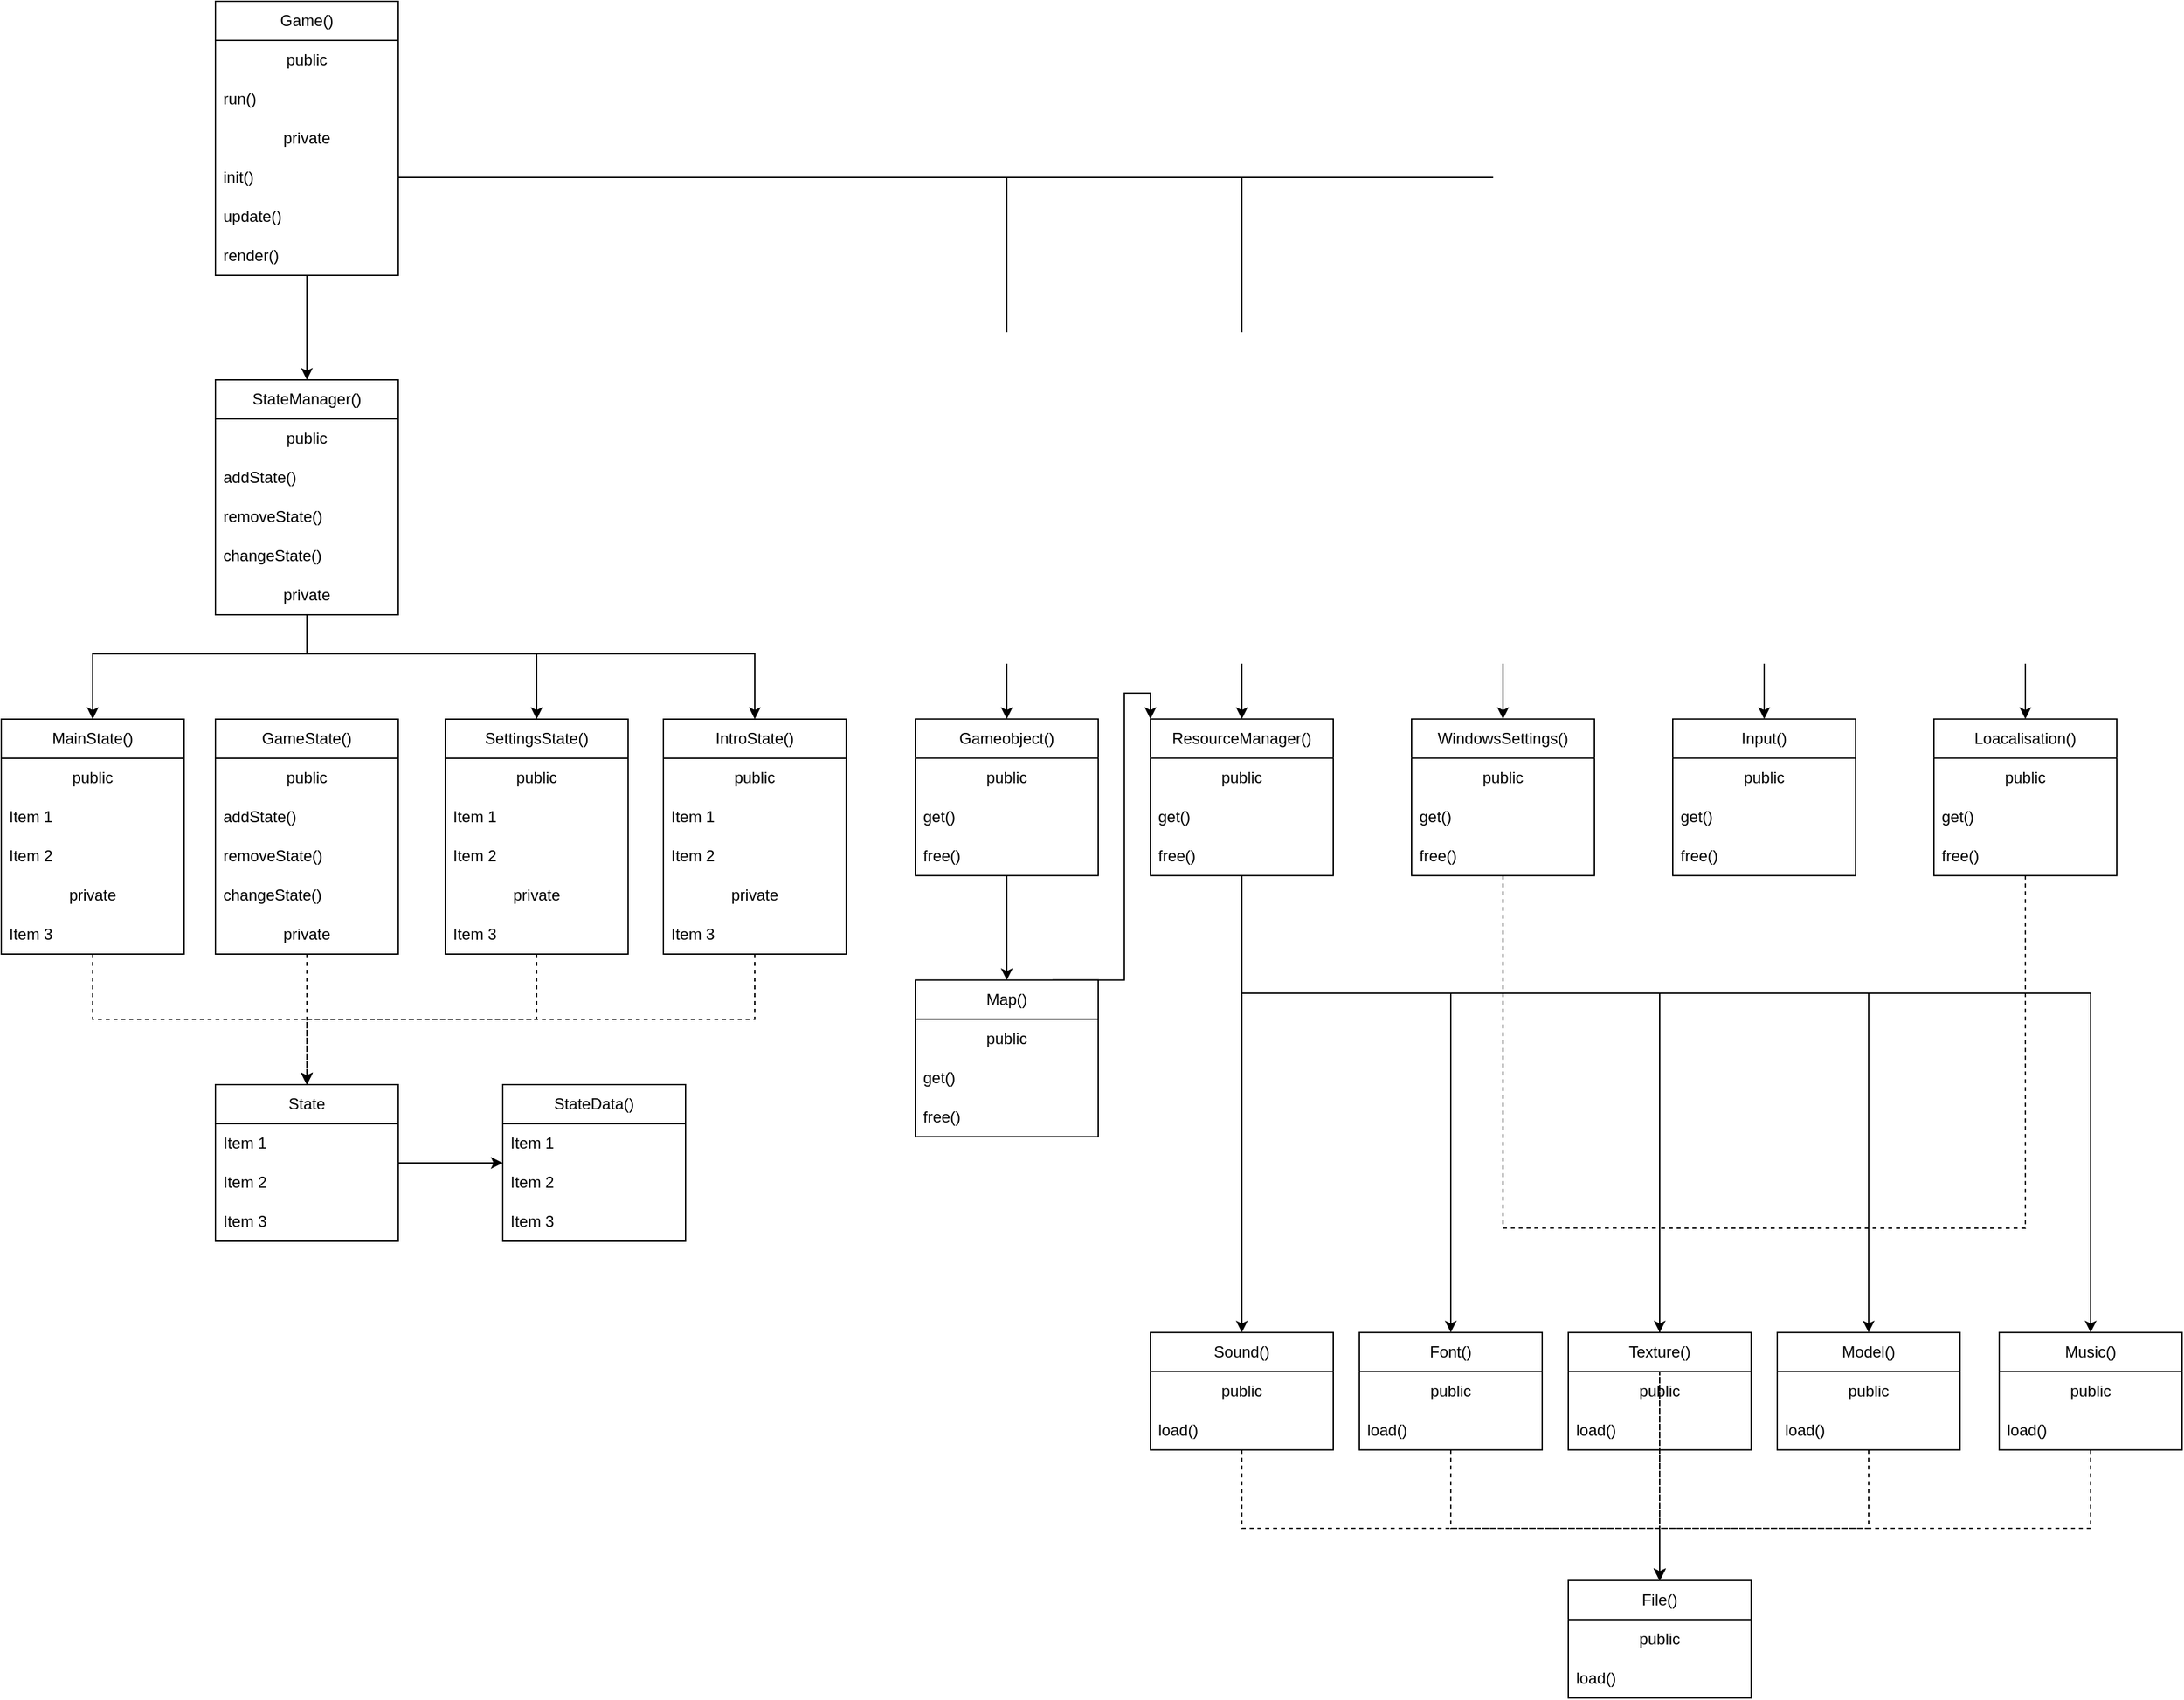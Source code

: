 <mxfile version="21.5.2" type="github">
  <diagram name="Страница 1" id="eQG78R5WdQIjexpzh70h">
    <mxGraphModel dx="1628" dy="859" grid="1" gridSize="10" guides="1" tooltips="1" connect="1" arrows="1" fold="1" page="1" pageScale="1" pageWidth="5000" pageHeight="5000" background="none" math="0" shadow="0">
      <root>
        <mxCell id="0" />
        <mxCell id="1" parent="0" />
        <mxCell id="CHiHUjRZ3rENDzoaXZ8h-26" value="" style="edgeStyle=orthogonalEdgeStyle;rounded=0;orthogonalLoop=1;jettySize=auto;html=1;" edge="1" parent="1" source="CHiHUjRZ3rENDzoaXZ8h-2" target="CHiHUjRZ3rENDzoaXZ8h-19">
          <mxGeometry relative="1" as="geometry" />
        </mxCell>
        <mxCell id="CHiHUjRZ3rENDzoaXZ8h-2" value="Game()" style="swimlane;fontStyle=0;childLayout=stackLayout;horizontal=1;startSize=30;horizontalStack=0;resizeParent=1;resizeParentMax=0;resizeLast=0;collapsible=1;marginBottom=0;whiteSpace=wrap;html=1;" vertex="1" parent="1">
          <mxGeometry x="344" y="20" width="140" height="210" as="geometry">
            <mxRectangle x="344" y="20" width="70" height="30" as="alternateBounds" />
          </mxGeometry>
        </mxCell>
        <mxCell id="CHiHUjRZ3rENDzoaXZ8h-3" value="public" style="text;align=center;verticalAlign=middle;spacingLeft=4;spacingRight=4;overflow=hidden;points=[[0,0.5],[1,0.5]];portConstraint=eastwest;rotatable=0;whiteSpace=wrap;html=1;" vertex="1" parent="CHiHUjRZ3rENDzoaXZ8h-2">
          <mxGeometry y="30" width="140" height="30" as="geometry" />
        </mxCell>
        <mxCell id="CHiHUjRZ3rENDzoaXZ8h-5" value="run()" style="text;strokeColor=none;fillColor=none;align=left;verticalAlign=middle;spacingLeft=4;spacingRight=4;overflow=hidden;points=[[0,0.5],[1,0.5]];portConstraint=eastwest;rotatable=0;whiteSpace=wrap;html=1;" vertex="1" parent="CHiHUjRZ3rENDzoaXZ8h-2">
          <mxGeometry y="60" width="140" height="30" as="geometry" />
        </mxCell>
        <mxCell id="CHiHUjRZ3rENDzoaXZ8h-4" value="private" style="text;align=center;verticalAlign=middle;spacingLeft=4;spacingRight=4;overflow=hidden;points=[[0,0.5],[1,0.5]];portConstraint=eastwest;rotatable=0;whiteSpace=wrap;html=1;" vertex="1" parent="CHiHUjRZ3rENDzoaXZ8h-2">
          <mxGeometry y="90" width="140" height="30" as="geometry" />
        </mxCell>
        <mxCell id="CHiHUjRZ3rENDzoaXZ8h-9" value="init()" style="text;strokeColor=none;fillColor=none;align=left;verticalAlign=middle;spacingLeft=4;spacingRight=4;overflow=hidden;points=[[0,0.5],[1,0.5]];portConstraint=eastwest;rotatable=0;whiteSpace=wrap;html=1;" vertex="1" parent="CHiHUjRZ3rENDzoaXZ8h-2">
          <mxGeometry y="120" width="140" height="30" as="geometry" />
        </mxCell>
        <mxCell id="CHiHUjRZ3rENDzoaXZ8h-7" value="update()" style="text;strokeColor=none;fillColor=none;align=left;verticalAlign=middle;spacingLeft=4;spacingRight=4;overflow=hidden;points=[[0,0.5],[1,0.5]];portConstraint=eastwest;rotatable=0;whiteSpace=wrap;html=1;" vertex="1" parent="CHiHUjRZ3rENDzoaXZ8h-2">
          <mxGeometry y="150" width="140" height="30" as="geometry" />
        </mxCell>
        <mxCell id="CHiHUjRZ3rENDzoaXZ8h-8" value="render()" style="text;strokeColor=none;fillColor=none;align=left;verticalAlign=middle;spacingLeft=4;spacingRight=4;overflow=hidden;points=[[0,0.5],[1,0.5]];portConstraint=eastwest;rotatable=0;whiteSpace=wrap;html=1;" vertex="1" parent="CHiHUjRZ3rENDzoaXZ8h-2">
          <mxGeometry y="180" width="140" height="30" as="geometry" />
        </mxCell>
        <mxCell id="CHiHUjRZ3rENDzoaXZ8h-35" value="" style="edgeStyle=orthogonalEdgeStyle;rounded=0;orthogonalLoop=1;jettySize=auto;html=1;entryX=0.5;entryY=0;entryDx=0;entryDy=0;" edge="1" parent="1" source="CHiHUjRZ3rENDzoaXZ8h-19" target="CHiHUjRZ3rENDzoaXZ8h-51">
          <mxGeometry relative="1" as="geometry">
            <Array as="points">
              <mxPoint x="414" y="520" />
              <mxPoint x="757" y="520" />
            </Array>
          </mxGeometry>
        </mxCell>
        <mxCell id="CHiHUjRZ3rENDzoaXZ8h-36" value="" style="edgeStyle=orthogonalEdgeStyle;rounded=0;orthogonalLoop=1;jettySize=auto;html=1;entryX=0.5;entryY=0;entryDx=0;entryDy=0;" edge="1" parent="1" source="CHiHUjRZ3rENDzoaXZ8h-19" target="CHiHUjRZ3rENDzoaXZ8h-37">
          <mxGeometry relative="1" as="geometry">
            <Array as="points">
              <mxPoint x="414" y="520" />
              <mxPoint x="250" y="520" />
            </Array>
          </mxGeometry>
        </mxCell>
        <mxCell id="CHiHUjRZ3rENDzoaXZ8h-46" value="" style="edgeStyle=orthogonalEdgeStyle;rounded=0;orthogonalLoop=1;jettySize=auto;html=1;" edge="1" parent="1" source="CHiHUjRZ3rENDzoaXZ8h-19" target="CHiHUjRZ3rENDzoaXZ8h-41">
          <mxGeometry relative="1" as="geometry">
            <Array as="points">
              <mxPoint x="414" y="520" />
              <mxPoint x="590" y="520" />
            </Array>
          </mxGeometry>
        </mxCell>
        <mxCell id="CHiHUjRZ3rENDzoaXZ8h-19" value="StateManager()" style="swimlane;fontStyle=0;childLayout=stackLayout;horizontal=1;startSize=30;horizontalStack=0;resizeParent=1;resizeParentMax=0;resizeLast=0;collapsible=1;marginBottom=0;whiteSpace=wrap;html=1;" vertex="1" parent="1">
          <mxGeometry x="344" y="310" width="140" height="180" as="geometry">
            <mxRectangle x="344" y="310" width="70" height="30" as="alternateBounds" />
          </mxGeometry>
        </mxCell>
        <mxCell id="CHiHUjRZ3rENDzoaXZ8h-20" value="public" style="text;align=center;verticalAlign=middle;spacingLeft=4;spacingRight=4;overflow=hidden;points=[[0,0.5],[1,0.5]];portConstraint=eastwest;rotatable=0;whiteSpace=wrap;html=1;" vertex="1" parent="CHiHUjRZ3rENDzoaXZ8h-19">
          <mxGeometry y="30" width="140" height="30" as="geometry" />
        </mxCell>
        <mxCell id="CHiHUjRZ3rENDzoaXZ8h-21" value="addState()" style="text;strokeColor=none;fillColor=none;align=left;verticalAlign=middle;spacingLeft=4;spacingRight=4;overflow=hidden;points=[[0,0.5],[1,0.5]];portConstraint=eastwest;rotatable=0;whiteSpace=wrap;html=1;" vertex="1" parent="CHiHUjRZ3rENDzoaXZ8h-19">
          <mxGeometry y="60" width="140" height="30" as="geometry" />
        </mxCell>
        <mxCell id="CHiHUjRZ3rENDzoaXZ8h-27" value="removeState()" style="text;strokeColor=none;fillColor=none;align=left;verticalAlign=middle;spacingLeft=4;spacingRight=4;overflow=hidden;points=[[0,0.5],[1,0.5]];portConstraint=eastwest;rotatable=0;whiteSpace=wrap;html=1;" vertex="1" parent="CHiHUjRZ3rENDzoaXZ8h-19">
          <mxGeometry y="90" width="140" height="30" as="geometry" />
        </mxCell>
        <mxCell id="CHiHUjRZ3rENDzoaXZ8h-28" value="changeState()" style="text;strokeColor=none;fillColor=none;align=left;verticalAlign=middle;spacingLeft=4;spacingRight=4;overflow=hidden;points=[[0,0.5],[1,0.5]];portConstraint=eastwest;rotatable=0;whiteSpace=wrap;html=1;" vertex="1" parent="CHiHUjRZ3rENDzoaXZ8h-19">
          <mxGeometry y="120" width="140" height="30" as="geometry" />
        </mxCell>
        <mxCell id="CHiHUjRZ3rENDzoaXZ8h-22" value="private" style="text;align=center;verticalAlign=middle;spacingLeft=4;spacingRight=4;overflow=hidden;points=[[0,0.5],[1,0.5]];portConstraint=eastwest;rotatable=0;whiteSpace=wrap;html=1;" vertex="1" parent="CHiHUjRZ3rENDzoaXZ8h-19">
          <mxGeometry y="150" width="140" height="30" as="geometry" />
        </mxCell>
        <mxCell id="CHiHUjRZ3rENDzoaXZ8h-193" value="" style="edgeStyle=orthogonalEdgeStyle;rounded=0;orthogonalLoop=1;jettySize=auto;html=1;entryX=0.5;entryY=0;entryDx=0;entryDy=0;dashed=1;" edge="1" parent="1" source="CHiHUjRZ3rENDzoaXZ8h-29" target="CHiHUjRZ3rENDzoaXZ8h-179">
          <mxGeometry relative="1" as="geometry">
            <mxPoint x="414" y="810" as="targetPoint" />
          </mxGeometry>
        </mxCell>
        <mxCell id="CHiHUjRZ3rENDzoaXZ8h-29" value="GameState()" style="swimlane;fontStyle=0;childLayout=stackLayout;horizontal=1;startSize=30;horizontalStack=0;resizeParent=1;resizeParentMax=0;resizeLast=0;collapsible=1;marginBottom=0;whiteSpace=wrap;html=1;" vertex="1" parent="1">
          <mxGeometry x="344" y="570" width="140" height="180" as="geometry">
            <mxRectangle x="344" y="20" width="70" height="30" as="alternateBounds" />
          </mxGeometry>
        </mxCell>
        <mxCell id="CHiHUjRZ3rENDzoaXZ8h-30" value="public" style="text;align=center;verticalAlign=middle;spacingLeft=4;spacingRight=4;overflow=hidden;points=[[0,0.5],[1,0.5]];portConstraint=eastwest;rotatable=0;whiteSpace=wrap;html=1;" vertex="1" parent="CHiHUjRZ3rENDzoaXZ8h-29">
          <mxGeometry y="30" width="140" height="30" as="geometry" />
        </mxCell>
        <mxCell id="CHiHUjRZ3rENDzoaXZ8h-31" value="addState()" style="text;strokeColor=none;fillColor=none;align=left;verticalAlign=middle;spacingLeft=4;spacingRight=4;overflow=hidden;points=[[0,0.5],[1,0.5]];portConstraint=eastwest;rotatable=0;whiteSpace=wrap;html=1;" vertex="1" parent="CHiHUjRZ3rENDzoaXZ8h-29">
          <mxGeometry y="60" width="140" height="30" as="geometry" />
        </mxCell>
        <mxCell id="CHiHUjRZ3rENDzoaXZ8h-32" value="removeState()" style="text;strokeColor=none;fillColor=none;align=left;verticalAlign=middle;spacingLeft=4;spacingRight=4;overflow=hidden;points=[[0,0.5],[1,0.5]];portConstraint=eastwest;rotatable=0;whiteSpace=wrap;html=1;" vertex="1" parent="CHiHUjRZ3rENDzoaXZ8h-29">
          <mxGeometry y="90" width="140" height="30" as="geometry" />
        </mxCell>
        <mxCell id="CHiHUjRZ3rENDzoaXZ8h-33" value="changeState()" style="text;strokeColor=none;fillColor=none;align=left;verticalAlign=middle;spacingLeft=4;spacingRight=4;overflow=hidden;points=[[0,0.5],[1,0.5]];portConstraint=eastwest;rotatable=0;whiteSpace=wrap;html=1;" vertex="1" parent="CHiHUjRZ3rENDzoaXZ8h-29">
          <mxGeometry y="120" width="140" height="30" as="geometry" />
        </mxCell>
        <mxCell id="CHiHUjRZ3rENDzoaXZ8h-34" value="private" style="text;align=center;verticalAlign=middle;spacingLeft=4;spacingRight=4;overflow=hidden;points=[[0,0.5],[1,0.5]];portConstraint=eastwest;rotatable=0;whiteSpace=wrap;html=1;" vertex="1" parent="CHiHUjRZ3rENDzoaXZ8h-29">
          <mxGeometry y="150" width="140" height="30" as="geometry" />
        </mxCell>
        <mxCell id="CHiHUjRZ3rENDzoaXZ8h-195" value="" style="edgeStyle=orthogonalEdgeStyle;rounded=0;orthogonalLoop=1;jettySize=auto;html=1;entryX=0.5;entryY=0;entryDx=0;entryDy=0;dashed=1;" edge="1" parent="1" source="CHiHUjRZ3rENDzoaXZ8h-37" target="CHiHUjRZ3rENDzoaXZ8h-179">
          <mxGeometry relative="1" as="geometry">
            <mxPoint x="250" y="810" as="targetPoint" />
            <Array as="points">
              <mxPoint x="250" y="800" />
              <mxPoint x="414" y="800" />
            </Array>
          </mxGeometry>
        </mxCell>
        <mxCell id="CHiHUjRZ3rENDzoaXZ8h-37" value="MainState()" style="swimlane;fontStyle=0;childLayout=stackLayout;horizontal=1;startSize=30;horizontalStack=0;resizeParent=1;resizeParentMax=0;resizeLast=0;collapsible=1;marginBottom=0;whiteSpace=wrap;html=1;" vertex="1" parent="1">
          <mxGeometry x="180" y="570" width="140" height="180" as="geometry" />
        </mxCell>
        <mxCell id="CHiHUjRZ3rENDzoaXZ8h-48" value="public" style="text;align=center;verticalAlign=middle;spacingLeft=4;spacingRight=4;overflow=hidden;points=[[0,0.5],[1,0.5]];portConstraint=eastwest;rotatable=0;whiteSpace=wrap;html=1;" vertex="1" parent="CHiHUjRZ3rENDzoaXZ8h-37">
          <mxGeometry y="30" width="140" height="30" as="geometry" />
        </mxCell>
        <mxCell id="CHiHUjRZ3rENDzoaXZ8h-38" value="Item 1" style="text;strokeColor=none;fillColor=none;align=left;verticalAlign=middle;spacingLeft=4;spacingRight=4;overflow=hidden;points=[[0,0.5],[1,0.5]];portConstraint=eastwest;rotatable=0;whiteSpace=wrap;html=1;" vertex="1" parent="CHiHUjRZ3rENDzoaXZ8h-37">
          <mxGeometry y="60" width="140" height="30" as="geometry" />
        </mxCell>
        <mxCell id="CHiHUjRZ3rENDzoaXZ8h-39" value="Item 2" style="text;strokeColor=none;fillColor=none;align=left;verticalAlign=middle;spacingLeft=4;spacingRight=4;overflow=hidden;points=[[0,0.5],[1,0.5]];portConstraint=eastwest;rotatable=0;whiteSpace=wrap;html=1;" vertex="1" parent="CHiHUjRZ3rENDzoaXZ8h-37">
          <mxGeometry y="90" width="140" height="30" as="geometry" />
        </mxCell>
        <mxCell id="CHiHUjRZ3rENDzoaXZ8h-49" value="private" style="text;align=center;verticalAlign=middle;spacingLeft=4;spacingRight=4;overflow=hidden;points=[[0,0.5],[1,0.5]];portConstraint=eastwest;rotatable=0;whiteSpace=wrap;html=1;" vertex="1" parent="CHiHUjRZ3rENDzoaXZ8h-37">
          <mxGeometry y="120" width="140" height="30" as="geometry" />
        </mxCell>
        <mxCell id="CHiHUjRZ3rENDzoaXZ8h-40" value="Item 3" style="text;strokeColor=none;fillColor=none;align=left;verticalAlign=middle;spacingLeft=4;spacingRight=4;overflow=hidden;points=[[0,0.5],[1,0.5]];portConstraint=eastwest;rotatable=0;whiteSpace=wrap;html=1;" vertex="1" parent="CHiHUjRZ3rENDzoaXZ8h-37">
          <mxGeometry y="150" width="140" height="30" as="geometry" />
        </mxCell>
        <mxCell id="CHiHUjRZ3rENDzoaXZ8h-191" value="" style="edgeStyle=orthogonalEdgeStyle;rounded=0;orthogonalLoop=1;jettySize=auto;html=1;entryX=0.5;entryY=0;entryDx=0;entryDy=0;dashed=1;" edge="1" parent="1" source="CHiHUjRZ3rENDzoaXZ8h-41" target="CHiHUjRZ3rENDzoaXZ8h-179">
          <mxGeometry relative="1" as="geometry">
            <mxPoint x="590" y="800" as="targetPoint" />
            <Array as="points">
              <mxPoint x="590" y="800" />
              <mxPoint x="414" y="800" />
            </Array>
          </mxGeometry>
        </mxCell>
        <mxCell id="CHiHUjRZ3rENDzoaXZ8h-41" value="SettingsState()" style="swimlane;fontStyle=0;childLayout=stackLayout;horizontal=1;startSize=30;horizontalStack=0;resizeParent=1;resizeParentMax=0;resizeLast=0;collapsible=1;marginBottom=0;whiteSpace=wrap;html=1;" vertex="1" parent="1">
          <mxGeometry x="520" y="570" width="140" height="180" as="geometry" />
        </mxCell>
        <mxCell id="CHiHUjRZ3rENDzoaXZ8h-47" value="public" style="text;align=center;verticalAlign=middle;spacingLeft=4;spacingRight=4;overflow=hidden;points=[[0,0.5],[1,0.5]];portConstraint=eastwest;rotatable=0;whiteSpace=wrap;html=1;" vertex="1" parent="CHiHUjRZ3rENDzoaXZ8h-41">
          <mxGeometry y="30" width="140" height="30" as="geometry" />
        </mxCell>
        <mxCell id="CHiHUjRZ3rENDzoaXZ8h-42" value="Item 1" style="text;strokeColor=none;fillColor=none;align=left;verticalAlign=middle;spacingLeft=4;spacingRight=4;overflow=hidden;points=[[0,0.5],[1,0.5]];portConstraint=eastwest;rotatable=0;whiteSpace=wrap;html=1;" vertex="1" parent="CHiHUjRZ3rENDzoaXZ8h-41">
          <mxGeometry y="60" width="140" height="30" as="geometry" />
        </mxCell>
        <mxCell id="CHiHUjRZ3rENDzoaXZ8h-43" value="Item 2" style="text;strokeColor=none;fillColor=none;align=left;verticalAlign=middle;spacingLeft=4;spacingRight=4;overflow=hidden;points=[[0,0.5],[1,0.5]];portConstraint=eastwest;rotatable=0;whiteSpace=wrap;html=1;" vertex="1" parent="CHiHUjRZ3rENDzoaXZ8h-41">
          <mxGeometry y="90" width="140" height="30" as="geometry" />
        </mxCell>
        <mxCell id="CHiHUjRZ3rENDzoaXZ8h-50" value="private" style="text;align=center;verticalAlign=middle;spacingLeft=4;spacingRight=4;overflow=hidden;points=[[0,0.5],[1,0.5]];portConstraint=eastwest;rotatable=0;whiteSpace=wrap;html=1;" vertex="1" parent="CHiHUjRZ3rENDzoaXZ8h-41">
          <mxGeometry y="120" width="140" height="30" as="geometry" />
        </mxCell>
        <mxCell id="CHiHUjRZ3rENDzoaXZ8h-44" value="Item 3" style="text;strokeColor=none;fillColor=none;align=left;verticalAlign=middle;spacingLeft=4;spacingRight=4;overflow=hidden;points=[[0,0.5],[1,0.5]];portConstraint=eastwest;rotatable=0;whiteSpace=wrap;html=1;" vertex="1" parent="CHiHUjRZ3rENDzoaXZ8h-41">
          <mxGeometry y="150" width="140" height="30" as="geometry" />
        </mxCell>
        <mxCell id="CHiHUjRZ3rENDzoaXZ8h-197" value="" style="edgeStyle=orthogonalEdgeStyle;rounded=0;orthogonalLoop=1;jettySize=auto;html=1;entryX=0.5;entryY=0;entryDx=0;entryDy=0;dashed=1;" edge="1" parent="1" source="CHiHUjRZ3rENDzoaXZ8h-51" target="CHiHUjRZ3rENDzoaXZ8h-179">
          <mxGeometry relative="1" as="geometry">
            <mxPoint x="757" y="800" as="targetPoint" />
            <Array as="points">
              <mxPoint x="757" y="800" />
              <mxPoint x="414" y="800" />
            </Array>
          </mxGeometry>
        </mxCell>
        <mxCell id="CHiHUjRZ3rENDzoaXZ8h-51" value="IntroState()" style="swimlane;fontStyle=0;childLayout=stackLayout;horizontal=1;startSize=30;horizontalStack=0;resizeParent=1;resizeParentMax=0;resizeLast=0;collapsible=1;marginBottom=0;whiteSpace=wrap;html=1;" vertex="1" parent="1">
          <mxGeometry x="687" y="570" width="140" height="180" as="geometry" />
        </mxCell>
        <mxCell id="CHiHUjRZ3rENDzoaXZ8h-52" value="public" style="text;align=center;verticalAlign=middle;spacingLeft=4;spacingRight=4;overflow=hidden;points=[[0,0.5],[1,0.5]];portConstraint=eastwest;rotatable=0;whiteSpace=wrap;html=1;" vertex="1" parent="CHiHUjRZ3rENDzoaXZ8h-51">
          <mxGeometry y="30" width="140" height="30" as="geometry" />
        </mxCell>
        <mxCell id="CHiHUjRZ3rENDzoaXZ8h-53" value="Item 1" style="text;strokeColor=none;fillColor=none;align=left;verticalAlign=middle;spacingLeft=4;spacingRight=4;overflow=hidden;points=[[0,0.5],[1,0.5]];portConstraint=eastwest;rotatable=0;whiteSpace=wrap;html=1;" vertex="1" parent="CHiHUjRZ3rENDzoaXZ8h-51">
          <mxGeometry y="60" width="140" height="30" as="geometry" />
        </mxCell>
        <mxCell id="CHiHUjRZ3rENDzoaXZ8h-54" value="Item 2" style="text;strokeColor=none;fillColor=none;align=left;verticalAlign=middle;spacingLeft=4;spacingRight=4;overflow=hidden;points=[[0,0.5],[1,0.5]];portConstraint=eastwest;rotatable=0;whiteSpace=wrap;html=1;" vertex="1" parent="CHiHUjRZ3rENDzoaXZ8h-51">
          <mxGeometry y="90" width="140" height="30" as="geometry" />
        </mxCell>
        <mxCell id="CHiHUjRZ3rENDzoaXZ8h-55" value="private" style="text;align=center;verticalAlign=middle;spacingLeft=4;spacingRight=4;overflow=hidden;points=[[0,0.5],[1,0.5]];portConstraint=eastwest;rotatable=0;whiteSpace=wrap;html=1;" vertex="1" parent="CHiHUjRZ3rENDzoaXZ8h-51">
          <mxGeometry y="120" width="140" height="30" as="geometry" />
        </mxCell>
        <mxCell id="CHiHUjRZ3rENDzoaXZ8h-56" value="Item 3" style="text;strokeColor=none;fillColor=none;align=left;verticalAlign=middle;spacingLeft=4;spacingRight=4;overflow=hidden;points=[[0,0.5],[1,0.5]];portConstraint=eastwest;rotatable=0;whiteSpace=wrap;html=1;" vertex="1" parent="CHiHUjRZ3rENDzoaXZ8h-51">
          <mxGeometry y="150" width="140" height="30" as="geometry" />
        </mxCell>
        <mxCell id="CHiHUjRZ3rENDzoaXZ8h-218" value="" style="edgeStyle=orthogonalEdgeStyle;rounded=0;orthogonalLoop=1;jettySize=auto;html=1;" edge="1" parent="1" source="CHiHUjRZ3rENDzoaXZ8h-179" target="CHiHUjRZ3rENDzoaXZ8h-214">
          <mxGeometry relative="1" as="geometry" />
        </mxCell>
        <mxCell id="CHiHUjRZ3rENDzoaXZ8h-179" value="State" style="swimlane;fontStyle=0;childLayout=stackLayout;horizontal=1;startSize=30;horizontalStack=0;resizeParent=1;resizeParentMax=0;resizeLast=0;collapsible=1;marginBottom=0;whiteSpace=wrap;html=1;" vertex="1" parent="1">
          <mxGeometry x="344" y="850" width="140" height="120" as="geometry" />
        </mxCell>
        <mxCell id="CHiHUjRZ3rENDzoaXZ8h-180" value="Item 1" style="text;strokeColor=none;fillColor=none;align=left;verticalAlign=middle;spacingLeft=4;spacingRight=4;overflow=hidden;points=[[0,0.5],[1,0.5]];portConstraint=eastwest;rotatable=0;whiteSpace=wrap;html=1;" vertex="1" parent="CHiHUjRZ3rENDzoaXZ8h-179">
          <mxGeometry y="30" width="140" height="30" as="geometry" />
        </mxCell>
        <mxCell id="CHiHUjRZ3rENDzoaXZ8h-181" value="Item 2" style="text;strokeColor=none;fillColor=none;align=left;verticalAlign=middle;spacingLeft=4;spacingRight=4;overflow=hidden;points=[[0,0.5],[1,0.5]];portConstraint=eastwest;rotatable=0;whiteSpace=wrap;html=1;" vertex="1" parent="CHiHUjRZ3rENDzoaXZ8h-179">
          <mxGeometry y="60" width="140" height="30" as="geometry" />
        </mxCell>
        <mxCell id="CHiHUjRZ3rENDzoaXZ8h-182" value="Item 3" style="text;strokeColor=none;fillColor=none;align=left;verticalAlign=middle;spacingLeft=4;spacingRight=4;overflow=hidden;points=[[0,0.5],[1,0.5]];portConstraint=eastwest;rotatable=0;whiteSpace=wrap;html=1;" vertex="1" parent="CHiHUjRZ3rENDzoaXZ8h-179">
          <mxGeometry y="90" width="140" height="30" as="geometry" />
        </mxCell>
        <mxCell id="CHiHUjRZ3rENDzoaXZ8h-270" style="edgeStyle=orthogonalEdgeStyle;rounded=0;orthogonalLoop=1;jettySize=auto;html=1;entryX=0.5;entryY=0;entryDx=0;entryDy=0;" edge="1" parent="1" source="CHiHUjRZ3rENDzoaXZ8h-200" target="CHiHUjRZ3rENDzoaXZ8h-263">
          <mxGeometry relative="1" as="geometry">
            <Array as="points">
              <mxPoint x="1130" y="779.93" />
              <mxPoint x="1450" y="779.93" />
            </Array>
          </mxGeometry>
        </mxCell>
        <mxCell id="CHiHUjRZ3rENDzoaXZ8h-271" style="edgeStyle=orthogonalEdgeStyle;rounded=0;orthogonalLoop=1;jettySize=auto;html=1;" edge="1" parent="1" source="CHiHUjRZ3rENDzoaXZ8h-200" target="CHiHUjRZ3rENDzoaXZ8h-266">
          <mxGeometry relative="1" as="geometry">
            <Array as="points">
              <mxPoint x="1130" y="779.93" />
              <mxPoint x="1610" y="779.93" />
            </Array>
          </mxGeometry>
        </mxCell>
        <mxCell id="CHiHUjRZ3rENDzoaXZ8h-272" style="edgeStyle=orthogonalEdgeStyle;rounded=0;orthogonalLoop=1;jettySize=auto;html=1;" edge="1" parent="1" source="CHiHUjRZ3rENDzoaXZ8h-200" target="CHiHUjRZ3rENDzoaXZ8h-260">
          <mxGeometry relative="1" as="geometry">
            <Array as="points">
              <mxPoint x="1130" y="779.93" />
              <mxPoint x="1290" y="779.93" />
            </Array>
          </mxGeometry>
        </mxCell>
        <mxCell id="CHiHUjRZ3rENDzoaXZ8h-273" style="edgeStyle=orthogonalEdgeStyle;rounded=0;orthogonalLoop=1;jettySize=auto;html=1;entryX=0.5;entryY=0;entryDx=0;entryDy=0;" edge="1" parent="1" source="CHiHUjRZ3rENDzoaXZ8h-200" target="CHiHUjRZ3rENDzoaXZ8h-254">
          <mxGeometry relative="1" as="geometry" />
        </mxCell>
        <mxCell id="CHiHUjRZ3rENDzoaXZ8h-278" style="edgeStyle=orthogonalEdgeStyle;rounded=0;orthogonalLoop=1;jettySize=auto;html=1;entryX=0.5;entryY=0;entryDx=0;entryDy=0;" edge="1" parent="1" source="CHiHUjRZ3rENDzoaXZ8h-200" target="CHiHUjRZ3rENDzoaXZ8h-274">
          <mxGeometry relative="1" as="geometry">
            <Array as="points">
              <mxPoint x="1130" y="779.93" />
              <mxPoint x="1780" y="779.93" />
            </Array>
          </mxGeometry>
        </mxCell>
        <mxCell id="CHiHUjRZ3rENDzoaXZ8h-200" value="ResourceManager()" style="swimlane;fontStyle=0;childLayout=stackLayout;horizontal=1;startSize=30;horizontalStack=0;resizeParent=1;resizeParentMax=0;resizeLast=0;collapsible=1;marginBottom=0;whiteSpace=wrap;html=1;" vertex="1" parent="1">
          <mxGeometry x="1060" y="569.93" width="140" height="120" as="geometry">
            <mxRectangle x="344" y="20" width="70" height="30" as="alternateBounds" />
          </mxGeometry>
        </mxCell>
        <mxCell id="CHiHUjRZ3rENDzoaXZ8h-201" value="public" style="text;align=center;verticalAlign=middle;spacingLeft=4;spacingRight=4;overflow=hidden;points=[[0,0.5],[1,0.5]];portConstraint=eastwest;rotatable=0;whiteSpace=wrap;html=1;" vertex="1" parent="CHiHUjRZ3rENDzoaXZ8h-200">
          <mxGeometry y="30" width="140" height="30" as="geometry" />
        </mxCell>
        <mxCell id="CHiHUjRZ3rENDzoaXZ8h-202" value="get()" style="text;strokeColor=none;fillColor=none;align=left;verticalAlign=middle;spacingLeft=4;spacingRight=4;overflow=hidden;points=[[0,0.5],[1,0.5]];portConstraint=eastwest;rotatable=0;whiteSpace=wrap;html=1;" vertex="1" parent="CHiHUjRZ3rENDzoaXZ8h-200">
          <mxGeometry y="60" width="140" height="30" as="geometry" />
        </mxCell>
        <mxCell id="CHiHUjRZ3rENDzoaXZ8h-207" value="free()" style="text;strokeColor=none;fillColor=none;align=left;verticalAlign=middle;spacingLeft=4;spacingRight=4;overflow=hidden;points=[[0,0.5],[1,0.5]];portConstraint=eastwest;rotatable=0;whiteSpace=wrap;html=1;" vertex="1" parent="CHiHUjRZ3rENDzoaXZ8h-200">
          <mxGeometry y="90" width="140" height="30" as="geometry" />
        </mxCell>
        <mxCell id="CHiHUjRZ3rENDzoaXZ8h-290" style="edgeStyle=orthogonalEdgeStyle;rounded=0;orthogonalLoop=1;jettySize=auto;html=1;entryX=0.5;entryY=0;entryDx=0;entryDy=0;dashed=1;" edge="1" parent="1" source="CHiHUjRZ3rENDzoaXZ8h-209" target="CHiHUjRZ3rENDzoaXZ8h-241">
          <mxGeometry relative="1" as="geometry" />
        </mxCell>
        <mxCell id="CHiHUjRZ3rENDzoaXZ8h-209" value="WindowsSettings()" style="swimlane;fontStyle=0;childLayout=stackLayout;horizontal=1;startSize=30;horizontalStack=0;resizeParent=1;resizeParentMax=0;resizeLast=0;collapsible=1;marginBottom=0;whiteSpace=wrap;html=1;" vertex="1" parent="1">
          <mxGeometry x="1260" y="569.93" width="140" height="120" as="geometry">
            <mxRectangle x="344" y="20" width="70" height="30" as="alternateBounds" />
          </mxGeometry>
        </mxCell>
        <mxCell id="CHiHUjRZ3rENDzoaXZ8h-210" value="public" style="text;align=center;verticalAlign=middle;spacingLeft=4;spacingRight=4;overflow=hidden;points=[[0,0.5],[1,0.5]];portConstraint=eastwest;rotatable=0;whiteSpace=wrap;html=1;" vertex="1" parent="CHiHUjRZ3rENDzoaXZ8h-209">
          <mxGeometry y="30" width="140" height="30" as="geometry" />
        </mxCell>
        <mxCell id="CHiHUjRZ3rENDzoaXZ8h-211" value="get()" style="text;strokeColor=none;fillColor=none;align=left;verticalAlign=middle;spacingLeft=4;spacingRight=4;overflow=hidden;points=[[0,0.5],[1,0.5]];portConstraint=eastwest;rotatable=0;whiteSpace=wrap;html=1;" vertex="1" parent="CHiHUjRZ3rENDzoaXZ8h-209">
          <mxGeometry y="60" width="140" height="30" as="geometry" />
        </mxCell>
        <mxCell id="CHiHUjRZ3rENDzoaXZ8h-212" value="free()" style="text;strokeColor=none;fillColor=none;align=left;verticalAlign=middle;spacingLeft=4;spacingRight=4;overflow=hidden;points=[[0,0.5],[1,0.5]];portConstraint=eastwest;rotatable=0;whiteSpace=wrap;html=1;" vertex="1" parent="CHiHUjRZ3rENDzoaXZ8h-209">
          <mxGeometry y="90" width="140" height="30" as="geometry" />
        </mxCell>
        <mxCell id="CHiHUjRZ3rENDzoaXZ8h-214" value="StateData()" style="swimlane;fontStyle=0;childLayout=stackLayout;horizontal=1;startSize=30;horizontalStack=0;resizeParent=1;resizeParentMax=0;resizeLast=0;collapsible=1;marginBottom=0;whiteSpace=wrap;html=1;" vertex="1" parent="1">
          <mxGeometry x="564" y="850" width="140" height="120" as="geometry" />
        </mxCell>
        <mxCell id="CHiHUjRZ3rENDzoaXZ8h-215" value="Item 1" style="text;strokeColor=none;fillColor=none;align=left;verticalAlign=middle;spacingLeft=4;spacingRight=4;overflow=hidden;points=[[0,0.5],[1,0.5]];portConstraint=eastwest;rotatable=0;whiteSpace=wrap;html=1;" vertex="1" parent="CHiHUjRZ3rENDzoaXZ8h-214">
          <mxGeometry y="30" width="140" height="30" as="geometry" />
        </mxCell>
        <mxCell id="CHiHUjRZ3rENDzoaXZ8h-216" value="Item 2" style="text;strokeColor=none;fillColor=none;align=left;verticalAlign=middle;spacingLeft=4;spacingRight=4;overflow=hidden;points=[[0,0.5],[1,0.5]];portConstraint=eastwest;rotatable=0;whiteSpace=wrap;html=1;" vertex="1" parent="CHiHUjRZ3rENDzoaXZ8h-214">
          <mxGeometry y="60" width="140" height="30" as="geometry" />
        </mxCell>
        <mxCell id="CHiHUjRZ3rENDzoaXZ8h-217" value="Item 3" style="text;strokeColor=none;fillColor=none;align=left;verticalAlign=middle;spacingLeft=4;spacingRight=4;overflow=hidden;points=[[0,0.5],[1,0.5]];portConstraint=eastwest;rotatable=0;whiteSpace=wrap;html=1;" vertex="1" parent="CHiHUjRZ3rENDzoaXZ8h-214">
          <mxGeometry y="90" width="140" height="30" as="geometry" />
        </mxCell>
        <mxCell id="CHiHUjRZ3rENDzoaXZ8h-219" value="Input()" style="swimlane;fontStyle=0;childLayout=stackLayout;horizontal=1;startSize=30;horizontalStack=0;resizeParent=1;resizeParentMax=0;resizeLast=0;collapsible=1;marginBottom=0;whiteSpace=wrap;html=1;" vertex="1" parent="1">
          <mxGeometry x="1460" y="569.93" width="140" height="120" as="geometry">
            <mxRectangle x="344" y="20" width="70" height="30" as="alternateBounds" />
          </mxGeometry>
        </mxCell>
        <mxCell id="CHiHUjRZ3rENDzoaXZ8h-220" value="public" style="text;align=center;verticalAlign=middle;spacingLeft=4;spacingRight=4;overflow=hidden;points=[[0,0.5],[1,0.5]];portConstraint=eastwest;rotatable=0;whiteSpace=wrap;html=1;" vertex="1" parent="CHiHUjRZ3rENDzoaXZ8h-219">
          <mxGeometry y="30" width="140" height="30" as="geometry" />
        </mxCell>
        <mxCell id="CHiHUjRZ3rENDzoaXZ8h-221" value="get()" style="text;strokeColor=none;fillColor=none;align=left;verticalAlign=middle;spacingLeft=4;spacingRight=4;overflow=hidden;points=[[0,0.5],[1,0.5]];portConstraint=eastwest;rotatable=0;whiteSpace=wrap;html=1;" vertex="1" parent="CHiHUjRZ3rENDzoaXZ8h-219">
          <mxGeometry y="60" width="140" height="30" as="geometry" />
        </mxCell>
        <mxCell id="CHiHUjRZ3rENDzoaXZ8h-222" value="free()" style="text;strokeColor=none;fillColor=none;align=left;verticalAlign=middle;spacingLeft=4;spacingRight=4;overflow=hidden;points=[[0,0.5],[1,0.5]];portConstraint=eastwest;rotatable=0;whiteSpace=wrap;html=1;" vertex="1" parent="CHiHUjRZ3rENDzoaXZ8h-219">
          <mxGeometry y="90" width="140" height="30" as="geometry" />
        </mxCell>
        <mxCell id="CHiHUjRZ3rENDzoaXZ8h-291" style="edgeStyle=orthogonalEdgeStyle;rounded=0;orthogonalLoop=1;jettySize=auto;html=1;entryX=0.5;entryY=0;entryDx=0;entryDy=0;dashed=1;" edge="1" parent="1" source="CHiHUjRZ3rENDzoaXZ8h-223" target="CHiHUjRZ3rENDzoaXZ8h-241">
          <mxGeometry relative="1" as="geometry">
            <Array as="points">
              <mxPoint x="1730" y="959.93" />
              <mxPoint x="1450" y="959.93" />
            </Array>
          </mxGeometry>
        </mxCell>
        <mxCell id="CHiHUjRZ3rENDzoaXZ8h-223" value="Loacalisation()" style="swimlane;fontStyle=0;childLayout=stackLayout;horizontal=1;startSize=30;horizontalStack=0;resizeParent=1;resizeParentMax=0;resizeLast=0;collapsible=1;marginBottom=0;whiteSpace=wrap;html=1;" vertex="1" parent="1">
          <mxGeometry x="1660" y="569.93" width="140" height="120" as="geometry">
            <mxRectangle x="344" y="20" width="70" height="30" as="alternateBounds" />
          </mxGeometry>
        </mxCell>
        <mxCell id="CHiHUjRZ3rENDzoaXZ8h-224" value="public" style="text;align=center;verticalAlign=middle;spacingLeft=4;spacingRight=4;overflow=hidden;points=[[0,0.5],[1,0.5]];portConstraint=eastwest;rotatable=0;whiteSpace=wrap;html=1;" vertex="1" parent="CHiHUjRZ3rENDzoaXZ8h-223">
          <mxGeometry y="30" width="140" height="30" as="geometry" />
        </mxCell>
        <mxCell id="CHiHUjRZ3rENDzoaXZ8h-225" value="get()" style="text;strokeColor=none;fillColor=none;align=left;verticalAlign=middle;spacingLeft=4;spacingRight=4;overflow=hidden;points=[[0,0.5],[1,0.5]];portConstraint=eastwest;rotatable=0;whiteSpace=wrap;html=1;" vertex="1" parent="CHiHUjRZ3rENDzoaXZ8h-223">
          <mxGeometry y="60" width="140" height="30" as="geometry" />
        </mxCell>
        <mxCell id="CHiHUjRZ3rENDzoaXZ8h-226" value="free()" style="text;strokeColor=none;fillColor=none;align=left;verticalAlign=middle;spacingLeft=4;spacingRight=4;overflow=hidden;points=[[0,0.5],[1,0.5]];portConstraint=eastwest;rotatable=0;whiteSpace=wrap;html=1;" vertex="1" parent="CHiHUjRZ3rENDzoaXZ8h-223">
          <mxGeometry y="90" width="140" height="30" as="geometry" />
        </mxCell>
        <mxCell id="CHiHUjRZ3rENDzoaXZ8h-235" value="" style="edgeStyle=orthogonalEdgeStyle;rounded=0;orthogonalLoop=1;jettySize=auto;html=1;" edge="1" parent="1" source="CHiHUjRZ3rENDzoaXZ8h-227" target="CHiHUjRZ3rENDzoaXZ8h-231">
          <mxGeometry relative="1" as="geometry" />
        </mxCell>
        <mxCell id="CHiHUjRZ3rENDzoaXZ8h-227" value="Gameobject()" style="swimlane;fontStyle=0;childLayout=stackLayout;horizontal=1;startSize=30;horizontalStack=0;resizeParent=1;resizeParentMax=0;resizeLast=0;collapsible=1;marginBottom=0;whiteSpace=wrap;html=1;" vertex="1" parent="1">
          <mxGeometry x="880" y="569.93" width="140" height="120" as="geometry">
            <mxRectangle x="344" y="20" width="70" height="30" as="alternateBounds" />
          </mxGeometry>
        </mxCell>
        <mxCell id="CHiHUjRZ3rENDzoaXZ8h-228" value="public" style="text;align=center;verticalAlign=middle;spacingLeft=4;spacingRight=4;overflow=hidden;points=[[0,0.5],[1,0.5]];portConstraint=eastwest;rotatable=0;whiteSpace=wrap;html=1;" vertex="1" parent="CHiHUjRZ3rENDzoaXZ8h-227">
          <mxGeometry y="30" width="140" height="30" as="geometry" />
        </mxCell>
        <mxCell id="CHiHUjRZ3rENDzoaXZ8h-229" value="get()" style="text;strokeColor=none;fillColor=none;align=left;verticalAlign=middle;spacingLeft=4;spacingRight=4;overflow=hidden;points=[[0,0.5],[1,0.5]];portConstraint=eastwest;rotatable=0;whiteSpace=wrap;html=1;" vertex="1" parent="CHiHUjRZ3rENDzoaXZ8h-227">
          <mxGeometry y="60" width="140" height="30" as="geometry" />
        </mxCell>
        <mxCell id="CHiHUjRZ3rENDzoaXZ8h-230" value="free()" style="text;strokeColor=none;fillColor=none;align=left;verticalAlign=middle;spacingLeft=4;spacingRight=4;overflow=hidden;points=[[0,0.5],[1,0.5]];portConstraint=eastwest;rotatable=0;whiteSpace=wrap;html=1;" vertex="1" parent="CHiHUjRZ3rENDzoaXZ8h-227">
          <mxGeometry y="90" width="140" height="30" as="geometry" />
        </mxCell>
        <mxCell id="CHiHUjRZ3rENDzoaXZ8h-296" style="edgeStyle=orthogonalEdgeStyle;rounded=0;orthogonalLoop=1;jettySize=auto;html=1;exitX=0.75;exitY=0;exitDx=0;exitDy=0;entryX=0;entryY=0;entryDx=0;entryDy=0;" edge="1" parent="1" source="CHiHUjRZ3rENDzoaXZ8h-231" target="CHiHUjRZ3rENDzoaXZ8h-200">
          <mxGeometry relative="1" as="geometry">
            <Array as="points">
              <mxPoint x="1040" y="770" />
              <mxPoint x="1040" y="550" />
              <mxPoint x="1060" y="550" />
            </Array>
          </mxGeometry>
        </mxCell>
        <mxCell id="CHiHUjRZ3rENDzoaXZ8h-231" value="Map()" style="swimlane;fontStyle=0;childLayout=stackLayout;horizontal=1;startSize=30;horizontalStack=0;resizeParent=1;resizeParentMax=0;resizeLast=0;collapsible=1;marginBottom=0;whiteSpace=wrap;html=1;" vertex="1" parent="1">
          <mxGeometry x="880" y="769.93" width="140" height="120" as="geometry">
            <mxRectangle x="344" y="20" width="70" height="30" as="alternateBounds" />
          </mxGeometry>
        </mxCell>
        <mxCell id="CHiHUjRZ3rENDzoaXZ8h-232" value="public" style="text;align=center;verticalAlign=middle;spacingLeft=4;spacingRight=4;overflow=hidden;points=[[0,0.5],[1,0.5]];portConstraint=eastwest;rotatable=0;whiteSpace=wrap;html=1;" vertex="1" parent="CHiHUjRZ3rENDzoaXZ8h-231">
          <mxGeometry y="30" width="140" height="30" as="geometry" />
        </mxCell>
        <mxCell id="CHiHUjRZ3rENDzoaXZ8h-233" value="get()" style="text;strokeColor=none;fillColor=none;align=left;verticalAlign=middle;spacingLeft=4;spacingRight=4;overflow=hidden;points=[[0,0.5],[1,0.5]];portConstraint=eastwest;rotatable=0;whiteSpace=wrap;html=1;" vertex="1" parent="CHiHUjRZ3rENDzoaXZ8h-231">
          <mxGeometry y="60" width="140" height="30" as="geometry" />
        </mxCell>
        <mxCell id="CHiHUjRZ3rENDzoaXZ8h-234" value="free()" style="text;strokeColor=none;fillColor=none;align=left;verticalAlign=middle;spacingLeft=4;spacingRight=4;overflow=hidden;points=[[0,0.5],[1,0.5]];portConstraint=eastwest;rotatable=0;whiteSpace=wrap;html=1;" vertex="1" parent="CHiHUjRZ3rENDzoaXZ8h-231">
          <mxGeometry y="90" width="140" height="30" as="geometry" />
        </mxCell>
        <mxCell id="CHiHUjRZ3rENDzoaXZ8h-241" value="File()" style="swimlane;fontStyle=0;childLayout=stackLayout;horizontal=1;startSize=30;horizontalStack=0;resizeParent=1;resizeParentMax=0;resizeLast=0;collapsible=1;marginBottom=0;whiteSpace=wrap;html=1;" vertex="1" parent="1">
          <mxGeometry x="1380" y="1229.93" width="140" height="90" as="geometry">
            <mxRectangle x="344" y="20" width="70" height="30" as="alternateBounds" />
          </mxGeometry>
        </mxCell>
        <mxCell id="CHiHUjRZ3rENDzoaXZ8h-242" value="public" style="text;align=center;verticalAlign=middle;spacingLeft=4;spacingRight=4;overflow=hidden;points=[[0,0.5],[1,0.5]];portConstraint=eastwest;rotatable=0;whiteSpace=wrap;html=1;" vertex="1" parent="CHiHUjRZ3rENDzoaXZ8h-241">
          <mxGeometry y="30" width="140" height="30" as="geometry" />
        </mxCell>
        <mxCell id="CHiHUjRZ3rENDzoaXZ8h-243" value="load()" style="text;strokeColor=none;fillColor=none;align=left;verticalAlign=middle;spacingLeft=4;spacingRight=4;overflow=hidden;points=[[0,0.5],[1,0.5]];portConstraint=eastwest;rotatable=0;whiteSpace=wrap;html=1;" vertex="1" parent="CHiHUjRZ3rENDzoaXZ8h-241">
          <mxGeometry y="60" width="140" height="30" as="geometry" />
        </mxCell>
        <mxCell id="CHiHUjRZ3rENDzoaXZ8h-246" style="edgeStyle=orthogonalEdgeStyle;rounded=0;orthogonalLoop=1;jettySize=auto;html=1;exitX=1;exitY=0.5;exitDx=0;exitDy=0;entryX=0.5;entryY=0;entryDx=0;entryDy=0;" edge="1" parent="1" source="CHiHUjRZ3rENDzoaXZ8h-9" target="CHiHUjRZ3rENDzoaXZ8h-200">
          <mxGeometry relative="1" as="geometry" />
        </mxCell>
        <mxCell id="CHiHUjRZ3rENDzoaXZ8h-247" style="edgeStyle=orthogonalEdgeStyle;rounded=0;orthogonalLoop=1;jettySize=auto;html=1;exitX=1;exitY=0.5;exitDx=0;exitDy=0;" edge="1" parent="1" source="CHiHUjRZ3rENDzoaXZ8h-9" target="CHiHUjRZ3rENDzoaXZ8h-209">
          <mxGeometry relative="1" as="geometry" />
        </mxCell>
        <mxCell id="CHiHUjRZ3rENDzoaXZ8h-248" style="edgeStyle=orthogonalEdgeStyle;rounded=0;orthogonalLoop=1;jettySize=auto;html=1;exitX=1;exitY=0.5;exitDx=0;exitDy=0;" edge="1" parent="1" source="CHiHUjRZ3rENDzoaXZ8h-9" target="CHiHUjRZ3rENDzoaXZ8h-219">
          <mxGeometry relative="1" as="geometry" />
        </mxCell>
        <mxCell id="CHiHUjRZ3rENDzoaXZ8h-249" style="edgeStyle=orthogonalEdgeStyle;rounded=0;orthogonalLoop=1;jettySize=auto;html=1;exitX=1;exitY=0.5;exitDx=0;exitDy=0;" edge="1" parent="1" source="CHiHUjRZ3rENDzoaXZ8h-9" target="CHiHUjRZ3rENDzoaXZ8h-223">
          <mxGeometry relative="1" as="geometry" />
        </mxCell>
        <mxCell id="CHiHUjRZ3rENDzoaXZ8h-250" style="edgeStyle=orthogonalEdgeStyle;rounded=0;orthogonalLoop=1;jettySize=auto;html=1;exitX=1;exitY=0.5;exitDx=0;exitDy=0;entryX=0.5;entryY=0;entryDx=0;entryDy=0;" edge="1" parent="1" source="CHiHUjRZ3rENDzoaXZ8h-9" target="CHiHUjRZ3rENDzoaXZ8h-227">
          <mxGeometry relative="1" as="geometry" />
        </mxCell>
        <mxCell id="CHiHUjRZ3rENDzoaXZ8h-277" value="" style="group" vertex="1" connectable="0" parent="1">
          <mxGeometry x="1060" y="1039.93" width="790" height="90" as="geometry" />
        </mxCell>
        <mxCell id="CHiHUjRZ3rENDzoaXZ8h-254" value="Sound()" style="swimlane;fontStyle=0;childLayout=stackLayout;horizontal=1;startSize=30;horizontalStack=0;resizeParent=1;resizeParentMax=0;resizeLast=0;collapsible=1;marginBottom=0;whiteSpace=wrap;html=1;" vertex="1" parent="CHiHUjRZ3rENDzoaXZ8h-277">
          <mxGeometry width="140" height="90" as="geometry">
            <mxRectangle x="344" y="20" width="70" height="30" as="alternateBounds" />
          </mxGeometry>
        </mxCell>
        <mxCell id="CHiHUjRZ3rENDzoaXZ8h-255" value="public" style="text;align=center;verticalAlign=middle;spacingLeft=4;spacingRight=4;overflow=hidden;points=[[0,0.5],[1,0.5]];portConstraint=eastwest;rotatable=0;whiteSpace=wrap;html=1;" vertex="1" parent="CHiHUjRZ3rENDzoaXZ8h-254">
          <mxGeometry y="30" width="140" height="30" as="geometry" />
        </mxCell>
        <mxCell id="CHiHUjRZ3rENDzoaXZ8h-256" value="load()" style="text;strokeColor=none;fillColor=none;align=left;verticalAlign=middle;spacingLeft=4;spacingRight=4;overflow=hidden;points=[[0,0.5],[1,0.5]];portConstraint=eastwest;rotatable=0;whiteSpace=wrap;html=1;" vertex="1" parent="CHiHUjRZ3rENDzoaXZ8h-254">
          <mxGeometry y="60" width="140" height="30" as="geometry" />
        </mxCell>
        <mxCell id="CHiHUjRZ3rENDzoaXZ8h-260" value="Font()" style="swimlane;fontStyle=0;childLayout=stackLayout;horizontal=1;startSize=30;horizontalStack=0;resizeParent=1;resizeParentMax=0;resizeLast=0;collapsible=1;marginBottom=0;whiteSpace=wrap;html=1;" vertex="1" parent="CHiHUjRZ3rENDzoaXZ8h-277">
          <mxGeometry x="160" width="140" height="90" as="geometry">
            <mxRectangle x="344" y="20" width="70" height="30" as="alternateBounds" />
          </mxGeometry>
        </mxCell>
        <mxCell id="CHiHUjRZ3rENDzoaXZ8h-261" value="public" style="text;align=center;verticalAlign=middle;spacingLeft=4;spacingRight=4;overflow=hidden;points=[[0,0.5],[1,0.5]];portConstraint=eastwest;rotatable=0;whiteSpace=wrap;html=1;" vertex="1" parent="CHiHUjRZ3rENDzoaXZ8h-260">
          <mxGeometry y="30" width="140" height="30" as="geometry" />
        </mxCell>
        <mxCell id="CHiHUjRZ3rENDzoaXZ8h-262" value="load()" style="text;strokeColor=none;fillColor=none;align=left;verticalAlign=middle;spacingLeft=4;spacingRight=4;overflow=hidden;points=[[0,0.5],[1,0.5]];portConstraint=eastwest;rotatable=0;whiteSpace=wrap;html=1;" vertex="1" parent="CHiHUjRZ3rENDzoaXZ8h-260">
          <mxGeometry y="60" width="140" height="30" as="geometry" />
        </mxCell>
        <mxCell id="CHiHUjRZ3rENDzoaXZ8h-263" value="Texture()" style="swimlane;fontStyle=0;childLayout=stackLayout;horizontal=1;startSize=30;horizontalStack=0;resizeParent=1;resizeParentMax=0;resizeLast=0;collapsible=1;marginBottom=0;whiteSpace=wrap;html=1;" vertex="1" parent="CHiHUjRZ3rENDzoaXZ8h-277">
          <mxGeometry x="320" width="140" height="90" as="geometry">
            <mxRectangle x="344" y="20" width="70" height="30" as="alternateBounds" />
          </mxGeometry>
        </mxCell>
        <mxCell id="CHiHUjRZ3rENDzoaXZ8h-264" value="public" style="text;align=center;verticalAlign=middle;spacingLeft=4;spacingRight=4;overflow=hidden;points=[[0,0.5],[1,0.5]];portConstraint=eastwest;rotatable=0;whiteSpace=wrap;html=1;" vertex="1" parent="CHiHUjRZ3rENDzoaXZ8h-263">
          <mxGeometry y="30" width="140" height="30" as="geometry" />
        </mxCell>
        <mxCell id="CHiHUjRZ3rENDzoaXZ8h-265" value="load()" style="text;strokeColor=none;fillColor=none;align=left;verticalAlign=middle;spacingLeft=4;spacingRight=4;overflow=hidden;points=[[0,0.5],[1,0.5]];portConstraint=eastwest;rotatable=0;whiteSpace=wrap;html=1;" vertex="1" parent="CHiHUjRZ3rENDzoaXZ8h-263">
          <mxGeometry y="60" width="140" height="30" as="geometry" />
        </mxCell>
        <mxCell id="CHiHUjRZ3rENDzoaXZ8h-266" value="Model()" style="swimlane;fontStyle=0;childLayout=stackLayout;horizontal=1;startSize=30;horizontalStack=0;resizeParent=1;resizeParentMax=0;resizeLast=0;collapsible=1;marginBottom=0;whiteSpace=wrap;html=1;" vertex="1" parent="CHiHUjRZ3rENDzoaXZ8h-277">
          <mxGeometry x="480" width="140" height="90" as="geometry">
            <mxRectangle x="344" y="20" width="70" height="30" as="alternateBounds" />
          </mxGeometry>
        </mxCell>
        <mxCell id="CHiHUjRZ3rENDzoaXZ8h-267" value="public" style="text;align=center;verticalAlign=middle;spacingLeft=4;spacingRight=4;overflow=hidden;points=[[0,0.5],[1,0.5]];portConstraint=eastwest;rotatable=0;whiteSpace=wrap;html=1;" vertex="1" parent="CHiHUjRZ3rENDzoaXZ8h-266">
          <mxGeometry y="30" width="140" height="30" as="geometry" />
        </mxCell>
        <mxCell id="CHiHUjRZ3rENDzoaXZ8h-268" value="load()" style="text;strokeColor=none;fillColor=none;align=left;verticalAlign=middle;spacingLeft=4;spacingRight=4;overflow=hidden;points=[[0,0.5],[1,0.5]];portConstraint=eastwest;rotatable=0;whiteSpace=wrap;html=1;" vertex="1" parent="CHiHUjRZ3rENDzoaXZ8h-266">
          <mxGeometry y="60" width="140" height="30" as="geometry" />
        </mxCell>
        <mxCell id="CHiHUjRZ3rENDzoaXZ8h-274" value="Music()" style="swimlane;fontStyle=0;childLayout=stackLayout;horizontal=1;startSize=30;horizontalStack=0;resizeParent=1;resizeParentMax=0;resizeLast=0;collapsible=1;marginBottom=0;whiteSpace=wrap;html=1;" vertex="1" parent="CHiHUjRZ3rENDzoaXZ8h-277">
          <mxGeometry x="650" width="140" height="90" as="geometry">
            <mxRectangle x="344" y="20" width="70" height="30" as="alternateBounds" />
          </mxGeometry>
        </mxCell>
        <mxCell id="CHiHUjRZ3rENDzoaXZ8h-275" value="public" style="text;align=center;verticalAlign=middle;spacingLeft=4;spacingRight=4;overflow=hidden;points=[[0,0.5],[1,0.5]];portConstraint=eastwest;rotatable=0;whiteSpace=wrap;html=1;" vertex="1" parent="CHiHUjRZ3rENDzoaXZ8h-274">
          <mxGeometry y="30" width="140" height="30" as="geometry" />
        </mxCell>
        <mxCell id="CHiHUjRZ3rENDzoaXZ8h-276" value="load()" style="text;strokeColor=none;fillColor=none;align=left;verticalAlign=middle;spacingLeft=4;spacingRight=4;overflow=hidden;points=[[0,0.5],[1,0.5]];portConstraint=eastwest;rotatable=0;whiteSpace=wrap;html=1;" vertex="1" parent="CHiHUjRZ3rENDzoaXZ8h-274">
          <mxGeometry y="60" width="140" height="30" as="geometry" />
        </mxCell>
        <mxCell id="CHiHUjRZ3rENDzoaXZ8h-280" style="edgeStyle=orthogonalEdgeStyle;rounded=0;orthogonalLoop=1;jettySize=auto;html=1;dashed=1;" edge="1" parent="1" source="CHiHUjRZ3rENDzoaXZ8h-254" target="CHiHUjRZ3rENDzoaXZ8h-241">
          <mxGeometry relative="1" as="geometry">
            <Array as="points">
              <mxPoint x="1130" y="1189.93" />
              <mxPoint x="1450" y="1189.93" />
            </Array>
          </mxGeometry>
        </mxCell>
        <mxCell id="CHiHUjRZ3rENDzoaXZ8h-285" style="edgeStyle=orthogonalEdgeStyle;rounded=0;orthogonalLoop=1;jettySize=auto;html=1;entryX=0.5;entryY=0;entryDx=0;entryDy=0;dashed=1;" edge="1" parent="1" source="CHiHUjRZ3rENDzoaXZ8h-260" target="CHiHUjRZ3rENDzoaXZ8h-241">
          <mxGeometry relative="1" as="geometry">
            <Array as="points">
              <mxPoint x="1290" y="1189.93" />
              <mxPoint x="1450" y="1189.93" />
            </Array>
          </mxGeometry>
        </mxCell>
        <mxCell id="CHiHUjRZ3rENDzoaXZ8h-286" style="edgeStyle=orthogonalEdgeStyle;rounded=0;orthogonalLoop=1;jettySize=auto;html=1;entryX=0.5;entryY=0;entryDx=0;entryDy=0;dashed=1;" edge="1" parent="1" source="CHiHUjRZ3rENDzoaXZ8h-263" target="CHiHUjRZ3rENDzoaXZ8h-241">
          <mxGeometry relative="1" as="geometry" />
        </mxCell>
        <mxCell id="CHiHUjRZ3rENDzoaXZ8h-287" style="edgeStyle=orthogonalEdgeStyle;rounded=0;orthogonalLoop=1;jettySize=auto;html=1;dashed=1;" edge="1" parent="1" source="CHiHUjRZ3rENDzoaXZ8h-266" target="CHiHUjRZ3rENDzoaXZ8h-241">
          <mxGeometry relative="1" as="geometry">
            <Array as="points">
              <mxPoint x="1610" y="1189.93" />
              <mxPoint x="1450" y="1189.93" />
            </Array>
          </mxGeometry>
        </mxCell>
        <mxCell id="CHiHUjRZ3rENDzoaXZ8h-289" style="edgeStyle=orthogonalEdgeStyle;rounded=0;orthogonalLoop=1;jettySize=auto;html=1;entryX=0.5;entryY=0;entryDx=0;entryDy=0;dashed=1;" edge="1" parent="1" source="CHiHUjRZ3rENDzoaXZ8h-274" target="CHiHUjRZ3rENDzoaXZ8h-241">
          <mxGeometry relative="1" as="geometry">
            <Array as="points">
              <mxPoint x="1780" y="1189.93" />
              <mxPoint x="1450" y="1189.93" />
            </Array>
          </mxGeometry>
        </mxCell>
      </root>
    </mxGraphModel>
  </diagram>
</mxfile>
